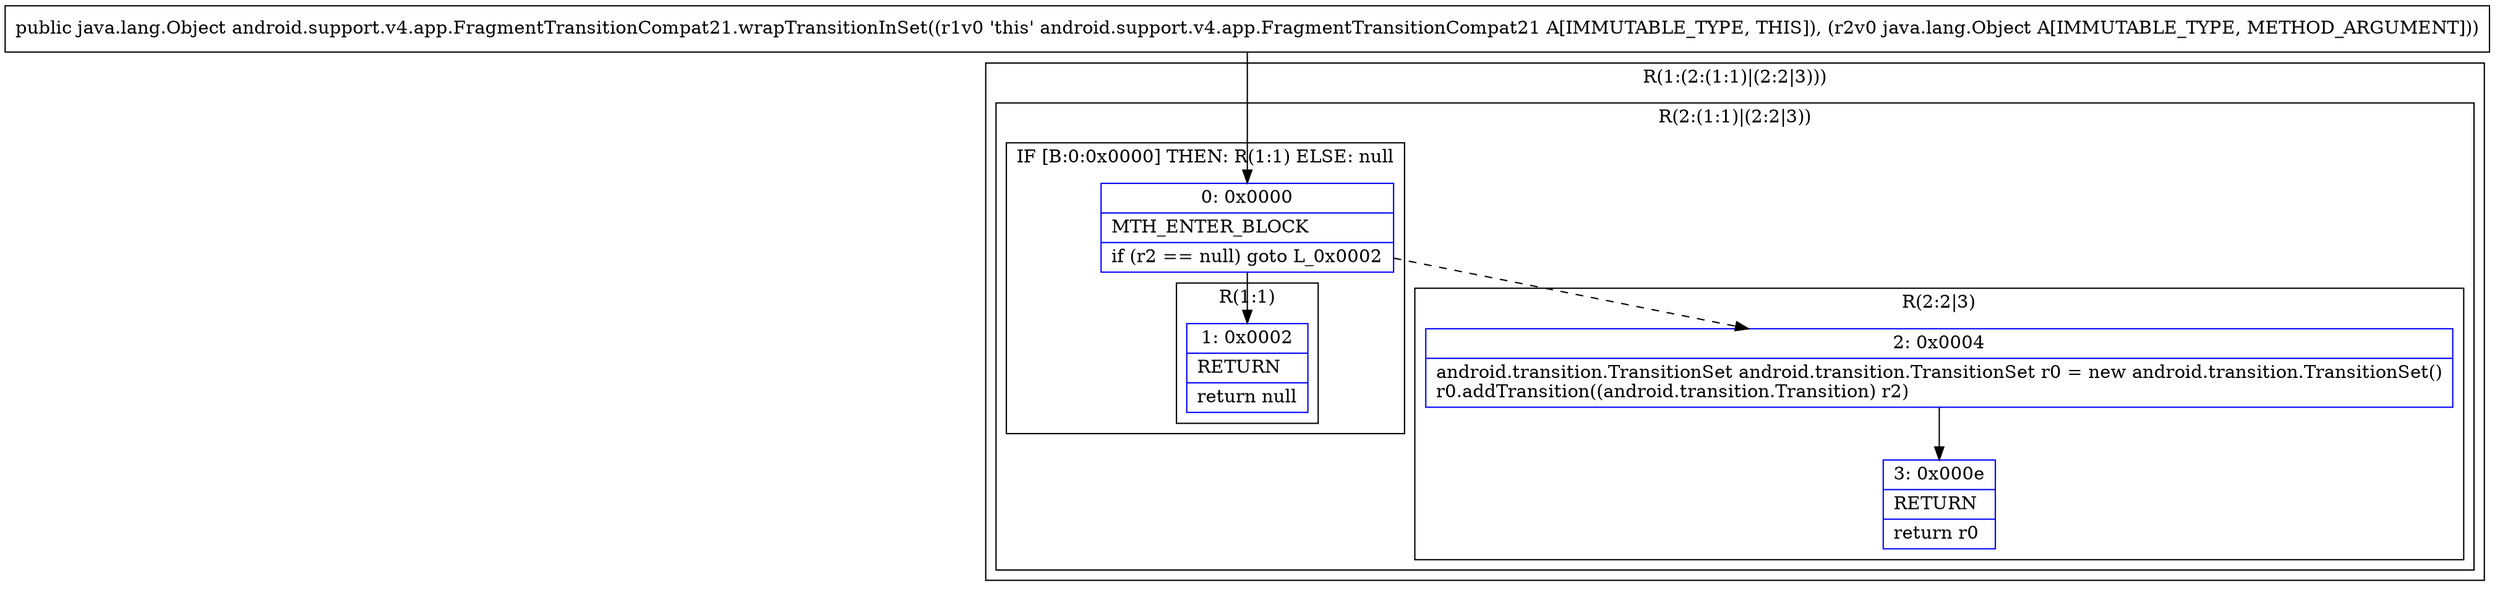 digraph "CFG forandroid.support.v4.app.FragmentTransitionCompat21.wrapTransitionInSet(Ljava\/lang\/Object;)Ljava\/lang\/Object;" {
subgraph cluster_Region_1261586067 {
label = "R(1:(2:(1:1)|(2:2|3)))";
node [shape=record,color=blue];
subgraph cluster_Region_524981661 {
label = "R(2:(1:1)|(2:2|3))";
node [shape=record,color=blue];
subgraph cluster_IfRegion_780143079 {
label = "IF [B:0:0x0000] THEN: R(1:1) ELSE: null";
node [shape=record,color=blue];
Node_0 [shape=record,label="{0\:\ 0x0000|MTH_ENTER_BLOCK\l|if (r2 == null) goto L_0x0002\l}"];
subgraph cluster_Region_1595347542 {
label = "R(1:1)";
node [shape=record,color=blue];
Node_1 [shape=record,label="{1\:\ 0x0002|RETURN\l|return null\l}"];
}
}
subgraph cluster_Region_1488012975 {
label = "R(2:2|3)";
node [shape=record,color=blue];
Node_2 [shape=record,label="{2\:\ 0x0004|android.transition.TransitionSet android.transition.TransitionSet r0 = new android.transition.TransitionSet()\lr0.addTransition((android.transition.Transition) r2)\l}"];
Node_3 [shape=record,label="{3\:\ 0x000e|RETURN\l|return r0\l}"];
}
}
}
MethodNode[shape=record,label="{public java.lang.Object android.support.v4.app.FragmentTransitionCompat21.wrapTransitionInSet((r1v0 'this' android.support.v4.app.FragmentTransitionCompat21 A[IMMUTABLE_TYPE, THIS]), (r2v0 java.lang.Object A[IMMUTABLE_TYPE, METHOD_ARGUMENT])) }"];
MethodNode -> Node_0;
Node_0 -> Node_1;
Node_0 -> Node_2[style=dashed];
Node_2 -> Node_3;
}

